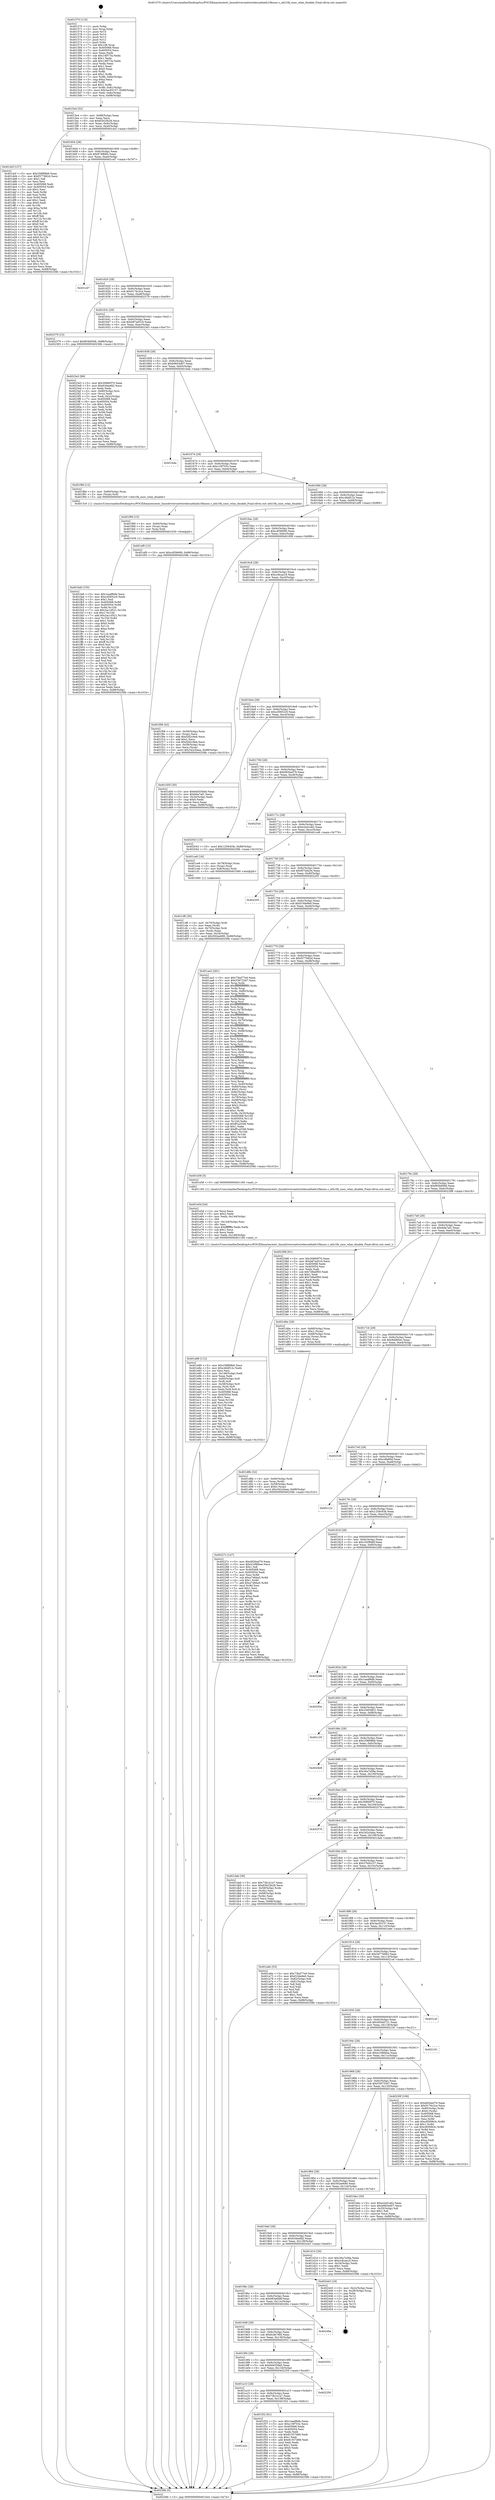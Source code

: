 digraph "0x401570" {
  label = "0x401570 (/mnt/c/Users/mathe/Desktop/tcc/POCII/binaries/extr_linuxdriversnetwirelessathath10ksnoc.c_ath10k_snoc_wlan_disable_Final-ollvm.out::main(0))"
  labelloc = "t"
  node[shape=record]

  Entry [label="",width=0.3,height=0.3,shape=circle,fillcolor=black,style=filled]
  "0x4015e4" [label="{
     0x4015e4 [32]\l
     | [instrs]\l
     &nbsp;&nbsp;0x4015e4 \<+6\>: mov -0x88(%rbp),%eax\l
     &nbsp;&nbsp;0x4015ea \<+2\>: mov %eax,%ecx\l
     &nbsp;&nbsp;0x4015ec \<+6\>: sub $0x83b25b28,%ecx\l
     &nbsp;&nbsp;0x4015f2 \<+6\>: mov %eax,-0x9c(%rbp)\l
     &nbsp;&nbsp;0x4015f8 \<+6\>: mov %ecx,-0xa0(%rbp)\l
     &nbsp;&nbsp;0x4015fe \<+6\>: je 0000000000401dcf \<main+0x85f\>\l
  }"]
  "0x401dcf" [label="{
     0x401dcf [137]\l
     | [instrs]\l
     &nbsp;&nbsp;0x401dcf \<+5\>: mov $0x258f68b6,%eax\l
     &nbsp;&nbsp;0x401dd4 \<+5\>: mov $0xf377682d,%ecx\l
     &nbsp;&nbsp;0x401dd9 \<+2\>: mov $0x1,%dl\l
     &nbsp;&nbsp;0x401ddb \<+2\>: xor %esi,%esi\l
     &nbsp;&nbsp;0x401ddd \<+7\>: mov 0x405068,%edi\l
     &nbsp;&nbsp;0x401de4 \<+8\>: mov 0x405054,%r8d\l
     &nbsp;&nbsp;0x401dec \<+3\>: sub $0x1,%esi\l
     &nbsp;&nbsp;0x401def \<+3\>: mov %edi,%r9d\l
     &nbsp;&nbsp;0x401df2 \<+3\>: add %esi,%r9d\l
     &nbsp;&nbsp;0x401df5 \<+4\>: imul %r9d,%edi\l
     &nbsp;&nbsp;0x401df9 \<+3\>: and $0x1,%edi\l
     &nbsp;&nbsp;0x401dfc \<+3\>: cmp $0x0,%edi\l
     &nbsp;&nbsp;0x401dff \<+4\>: sete %r10b\l
     &nbsp;&nbsp;0x401e03 \<+4\>: cmp $0xa,%r8d\l
     &nbsp;&nbsp;0x401e07 \<+4\>: setl %r11b\l
     &nbsp;&nbsp;0x401e0b \<+3\>: mov %r10b,%bl\l
     &nbsp;&nbsp;0x401e0e \<+3\>: xor $0xff,%bl\l
     &nbsp;&nbsp;0x401e11 \<+3\>: mov %r11b,%r14b\l
     &nbsp;&nbsp;0x401e14 \<+4\>: xor $0xff,%r14b\l
     &nbsp;&nbsp;0x401e18 \<+3\>: xor $0x0,%dl\l
     &nbsp;&nbsp;0x401e1b \<+3\>: mov %bl,%r15b\l
     &nbsp;&nbsp;0x401e1e \<+4\>: and $0x0,%r15b\l
     &nbsp;&nbsp;0x401e22 \<+3\>: and %dl,%r10b\l
     &nbsp;&nbsp;0x401e25 \<+3\>: mov %r14b,%r12b\l
     &nbsp;&nbsp;0x401e28 \<+4\>: and $0x0,%r12b\l
     &nbsp;&nbsp;0x401e2c \<+3\>: and %dl,%r11b\l
     &nbsp;&nbsp;0x401e2f \<+3\>: or %r10b,%r15b\l
     &nbsp;&nbsp;0x401e32 \<+3\>: or %r11b,%r12b\l
     &nbsp;&nbsp;0x401e35 \<+3\>: xor %r12b,%r15b\l
     &nbsp;&nbsp;0x401e38 \<+3\>: or %r14b,%bl\l
     &nbsp;&nbsp;0x401e3b \<+3\>: xor $0xff,%bl\l
     &nbsp;&nbsp;0x401e3e \<+3\>: or $0x0,%dl\l
     &nbsp;&nbsp;0x401e41 \<+2\>: and %dl,%bl\l
     &nbsp;&nbsp;0x401e43 \<+3\>: or %bl,%r15b\l
     &nbsp;&nbsp;0x401e46 \<+4\>: test $0x1,%r15b\l
     &nbsp;&nbsp;0x401e4a \<+3\>: cmovne %ecx,%eax\l
     &nbsp;&nbsp;0x401e4d \<+6\>: mov %eax,-0x88(%rbp)\l
     &nbsp;&nbsp;0x401e53 \<+5\>: jmp 000000000040258b \<main+0x101b\>\l
  }"]
  "0x401604" [label="{
     0x401604 [28]\l
     | [instrs]\l
     &nbsp;&nbsp;0x401604 \<+5\>: jmp 0000000000401609 \<main+0x99\>\l
     &nbsp;&nbsp;0x401609 \<+6\>: mov -0x9c(%rbp),%eax\l
     &nbsp;&nbsp;0x40160f \<+5\>: sub $0x874f66fc,%eax\l
     &nbsp;&nbsp;0x401614 \<+6\>: mov %eax,-0xa4(%rbp)\l
     &nbsp;&nbsp;0x40161a \<+6\>: je 0000000000401cd7 \<main+0x767\>\l
  }"]
  Exit [label="",width=0.3,height=0.3,shape=circle,fillcolor=black,style=filled,peripheries=2]
  "0x401cd7" [label="{
     0x401cd7\l
  }", style=dashed]
  "0x401620" [label="{
     0x401620 [28]\l
     | [instrs]\l
     &nbsp;&nbsp;0x401620 \<+5\>: jmp 0000000000401625 \<main+0xb5\>\l
     &nbsp;&nbsp;0x401625 \<+6\>: mov -0x9c(%rbp),%eax\l
     &nbsp;&nbsp;0x40162b \<+5\>: sub $0x9176c2ce,%eax\l
     &nbsp;&nbsp;0x401630 \<+6\>: mov %eax,-0xa8(%rbp)\l
     &nbsp;&nbsp;0x401636 \<+6\>: je 0000000000402379 \<main+0xe09\>\l
  }"]
  "0x401fa8" [label="{
     0x401fa8 [155]\l
     | [instrs]\l
     &nbsp;&nbsp;0x401fa8 \<+5\>: mov $0x1eadf6db,%ecx\l
     &nbsp;&nbsp;0x401fad \<+5\>: mov $0xcd5652c0,%edx\l
     &nbsp;&nbsp;0x401fb2 \<+3\>: mov $0x1,%sil\l
     &nbsp;&nbsp;0x401fb5 \<+8\>: mov 0x405068,%r8d\l
     &nbsp;&nbsp;0x401fbd \<+8\>: mov 0x405054,%r9d\l
     &nbsp;&nbsp;0x401fc5 \<+3\>: mov %r8d,%r10d\l
     &nbsp;&nbsp;0x401fc8 \<+7\>: sub $0x2ac1d521,%r10d\l
     &nbsp;&nbsp;0x401fcf \<+4\>: sub $0x1,%r10d\l
     &nbsp;&nbsp;0x401fd3 \<+7\>: add $0x2ac1d521,%r10d\l
     &nbsp;&nbsp;0x401fda \<+4\>: imul %r10d,%r8d\l
     &nbsp;&nbsp;0x401fde \<+4\>: and $0x1,%r8d\l
     &nbsp;&nbsp;0x401fe2 \<+4\>: cmp $0x0,%r8d\l
     &nbsp;&nbsp;0x401fe6 \<+4\>: sete %r11b\l
     &nbsp;&nbsp;0x401fea \<+4\>: cmp $0xa,%r9d\l
     &nbsp;&nbsp;0x401fee \<+3\>: setl %bl\l
     &nbsp;&nbsp;0x401ff1 \<+3\>: mov %r11b,%r14b\l
     &nbsp;&nbsp;0x401ff4 \<+4\>: xor $0xff,%r14b\l
     &nbsp;&nbsp;0x401ff8 \<+3\>: mov %bl,%r15b\l
     &nbsp;&nbsp;0x401ffb \<+4\>: xor $0xff,%r15b\l
     &nbsp;&nbsp;0x401fff \<+4\>: xor $0x0,%sil\l
     &nbsp;&nbsp;0x402003 \<+3\>: mov %r14b,%r12b\l
     &nbsp;&nbsp;0x402006 \<+4\>: and $0x0,%r12b\l
     &nbsp;&nbsp;0x40200a \<+3\>: and %sil,%r11b\l
     &nbsp;&nbsp;0x40200d \<+3\>: mov %r15b,%r13b\l
     &nbsp;&nbsp;0x402010 \<+4\>: and $0x0,%r13b\l
     &nbsp;&nbsp;0x402014 \<+3\>: and %sil,%bl\l
     &nbsp;&nbsp;0x402017 \<+3\>: or %r11b,%r12b\l
     &nbsp;&nbsp;0x40201a \<+3\>: or %bl,%r13b\l
     &nbsp;&nbsp;0x40201d \<+3\>: xor %r13b,%r12b\l
     &nbsp;&nbsp;0x402020 \<+3\>: or %r15b,%r14b\l
     &nbsp;&nbsp;0x402023 \<+4\>: xor $0xff,%r14b\l
     &nbsp;&nbsp;0x402027 \<+4\>: or $0x0,%sil\l
     &nbsp;&nbsp;0x40202b \<+3\>: and %sil,%r14b\l
     &nbsp;&nbsp;0x40202e \<+3\>: or %r14b,%r12b\l
     &nbsp;&nbsp;0x402031 \<+4\>: test $0x1,%r12b\l
     &nbsp;&nbsp;0x402035 \<+3\>: cmovne %edx,%ecx\l
     &nbsp;&nbsp;0x402038 \<+6\>: mov %ecx,-0x88(%rbp)\l
     &nbsp;&nbsp;0x40203e \<+5\>: jmp 000000000040258b \<main+0x101b\>\l
  }"]
  "0x402379" [label="{
     0x402379 [15]\l
     | [instrs]\l
     &nbsp;&nbsp;0x402379 \<+10\>: movl $0xf93b8568,-0x88(%rbp)\l
     &nbsp;&nbsp;0x402383 \<+5\>: jmp 000000000040258b \<main+0x101b\>\l
  }"]
  "0x40163c" [label="{
     0x40163c [28]\l
     | [instrs]\l
     &nbsp;&nbsp;0x40163c \<+5\>: jmp 0000000000401641 \<main+0xd1\>\l
     &nbsp;&nbsp;0x401641 \<+6\>: mov -0x9c(%rbp),%eax\l
     &nbsp;&nbsp;0x401647 \<+5\>: sub $0xb87ad316,%eax\l
     &nbsp;&nbsp;0x40164c \<+6\>: mov %eax,-0xac(%rbp)\l
     &nbsp;&nbsp;0x401652 \<+6\>: je 00000000004023e3 \<main+0xe73\>\l
  }"]
  "0x401f99" [label="{
     0x401f99 [15]\l
     | [instrs]\l
     &nbsp;&nbsp;0x401f99 \<+4\>: mov -0x60(%rbp),%rax\l
     &nbsp;&nbsp;0x401f9d \<+3\>: mov (%rax),%rax\l
     &nbsp;&nbsp;0x401fa0 \<+3\>: mov %rax,%rdi\l
     &nbsp;&nbsp;0x401fa3 \<+5\>: call 0000000000401030 \<free@plt\>\l
     | [calls]\l
     &nbsp;&nbsp;0x401030 \{1\} (unknown)\l
  }"]
  "0x4023e3" [label="{
     0x4023e3 [96]\l
     | [instrs]\l
     &nbsp;&nbsp;0x4023e3 \<+5\>: mov $0x30860f70,%eax\l
     &nbsp;&nbsp;0x4023e8 \<+5\>: mov $0x63deefd2,%ecx\l
     &nbsp;&nbsp;0x4023ed \<+2\>: xor %edx,%edx\l
     &nbsp;&nbsp;0x4023ef \<+4\>: mov -0x80(%rbp),%rsi\l
     &nbsp;&nbsp;0x4023f3 \<+2\>: mov (%rsi),%edi\l
     &nbsp;&nbsp;0x4023f5 \<+3\>: mov %edi,-0x2c(%rbp)\l
     &nbsp;&nbsp;0x4023f8 \<+7\>: mov 0x405068,%edi\l
     &nbsp;&nbsp;0x4023ff \<+8\>: mov 0x405054,%r8d\l
     &nbsp;&nbsp;0x402407 \<+3\>: sub $0x1,%edx\l
     &nbsp;&nbsp;0x40240a \<+3\>: mov %edi,%r9d\l
     &nbsp;&nbsp;0x40240d \<+3\>: add %edx,%r9d\l
     &nbsp;&nbsp;0x402410 \<+4\>: imul %r9d,%edi\l
     &nbsp;&nbsp;0x402414 \<+3\>: and $0x1,%edi\l
     &nbsp;&nbsp;0x402417 \<+3\>: cmp $0x0,%edi\l
     &nbsp;&nbsp;0x40241a \<+4\>: sete %r10b\l
     &nbsp;&nbsp;0x40241e \<+4\>: cmp $0xa,%r8d\l
     &nbsp;&nbsp;0x402422 \<+4\>: setl %r11b\l
     &nbsp;&nbsp;0x402426 \<+3\>: mov %r10b,%bl\l
     &nbsp;&nbsp;0x402429 \<+3\>: and %r11b,%bl\l
     &nbsp;&nbsp;0x40242c \<+3\>: xor %r11b,%r10b\l
     &nbsp;&nbsp;0x40242f \<+3\>: or %r10b,%bl\l
     &nbsp;&nbsp;0x402432 \<+3\>: test $0x1,%bl\l
     &nbsp;&nbsp;0x402435 \<+3\>: cmovne %ecx,%eax\l
     &nbsp;&nbsp;0x402438 \<+6\>: mov %eax,-0x88(%rbp)\l
     &nbsp;&nbsp;0x40243e \<+5\>: jmp 000000000040258b \<main+0x101b\>\l
  }"]
  "0x401658" [label="{
     0x401658 [28]\l
     | [instrs]\l
     &nbsp;&nbsp;0x401658 \<+5\>: jmp 000000000040165d \<main+0xed\>\l
     &nbsp;&nbsp;0x40165d \<+6\>: mov -0x9c(%rbp),%eax\l
     &nbsp;&nbsp;0x401663 \<+5\>: sub $0xb9654d07,%eax\l
     &nbsp;&nbsp;0x401668 \<+6\>: mov %eax,-0xb0(%rbp)\l
     &nbsp;&nbsp;0x40166e \<+6\>: je 0000000000401bda \<main+0x66a\>\l
  }"]
  "0x401a2c" [label="{
     0x401a2c\l
  }", style=dashed]
  "0x401bda" [label="{
     0x401bda\l
  }", style=dashed]
  "0x401674" [label="{
     0x401674 [28]\l
     | [instrs]\l
     &nbsp;&nbsp;0x401674 \<+5\>: jmp 0000000000401679 \<main+0x109\>\l
     &nbsp;&nbsp;0x401679 \<+6\>: mov -0x9c(%rbp),%eax\l
     &nbsp;&nbsp;0x40167f \<+5\>: sub $0xc19f703c,%eax\l
     &nbsp;&nbsp;0x401684 \<+6\>: mov %eax,-0xb4(%rbp)\l
     &nbsp;&nbsp;0x40168a \<+6\>: je 0000000000401f8d \<main+0xa1d\>\l
  }"]
  "0x401f32" [label="{
     0x401f32 [91]\l
     | [instrs]\l
     &nbsp;&nbsp;0x401f32 \<+5\>: mov $0x1eadf6db,%eax\l
     &nbsp;&nbsp;0x401f37 \<+5\>: mov $0xc19f703c,%ecx\l
     &nbsp;&nbsp;0x401f3c \<+7\>: mov 0x405068,%edx\l
     &nbsp;&nbsp;0x401f43 \<+7\>: mov 0x405054,%esi\l
     &nbsp;&nbsp;0x401f4a \<+2\>: mov %edx,%edi\l
     &nbsp;&nbsp;0x401f4c \<+6\>: sub $0x81557d66,%edi\l
     &nbsp;&nbsp;0x401f52 \<+3\>: sub $0x1,%edi\l
     &nbsp;&nbsp;0x401f55 \<+6\>: add $0x81557d66,%edi\l
     &nbsp;&nbsp;0x401f5b \<+3\>: imul %edi,%edx\l
     &nbsp;&nbsp;0x401f5e \<+3\>: and $0x1,%edx\l
     &nbsp;&nbsp;0x401f61 \<+3\>: cmp $0x0,%edx\l
     &nbsp;&nbsp;0x401f64 \<+4\>: sete %r8b\l
     &nbsp;&nbsp;0x401f68 \<+3\>: cmp $0xa,%esi\l
     &nbsp;&nbsp;0x401f6b \<+4\>: setl %r9b\l
     &nbsp;&nbsp;0x401f6f \<+3\>: mov %r8b,%r10b\l
     &nbsp;&nbsp;0x401f72 \<+3\>: and %r9b,%r10b\l
     &nbsp;&nbsp;0x401f75 \<+3\>: xor %r9b,%r8b\l
     &nbsp;&nbsp;0x401f78 \<+3\>: or %r8b,%r10b\l
     &nbsp;&nbsp;0x401f7b \<+4\>: test $0x1,%r10b\l
     &nbsp;&nbsp;0x401f7f \<+3\>: cmovne %ecx,%eax\l
     &nbsp;&nbsp;0x401f82 \<+6\>: mov %eax,-0x88(%rbp)\l
     &nbsp;&nbsp;0x401f88 \<+5\>: jmp 000000000040258b \<main+0x101b\>\l
  }"]
  "0x401f8d" [label="{
     0x401f8d [12]\l
     | [instrs]\l
     &nbsp;&nbsp;0x401f8d \<+4\>: mov -0x60(%rbp),%rax\l
     &nbsp;&nbsp;0x401f91 \<+3\>: mov (%rax),%rdi\l
     &nbsp;&nbsp;0x401f94 \<+5\>: call 00000000004013c0 \<ath10k_snoc_wlan_disable\>\l
     | [calls]\l
     &nbsp;&nbsp;0x4013c0 \{1\} (/mnt/c/Users/mathe/Desktop/tcc/POCII/binaries/extr_linuxdriversnetwirelessathath10ksnoc.c_ath10k_snoc_wlan_disable_Final-ollvm.out::ath10k_snoc_wlan_disable)\l
  }"]
  "0x401690" [label="{
     0x401690 [28]\l
     | [instrs]\l
     &nbsp;&nbsp;0x401690 \<+5\>: jmp 0000000000401695 \<main+0x125\>\l
     &nbsp;&nbsp;0x401695 \<+6\>: mov -0x9c(%rbp),%eax\l
     &nbsp;&nbsp;0x40169b \<+5\>: sub $0xc46df12c,%eax\l
     &nbsp;&nbsp;0x4016a0 \<+6\>: mov %eax,-0xb8(%rbp)\l
     &nbsp;&nbsp;0x4016a6 \<+6\>: je 0000000000401ef9 \<main+0x989\>\l
  }"]
  "0x401a10" [label="{
     0x401a10 [28]\l
     | [instrs]\l
     &nbsp;&nbsp;0x401a10 \<+5\>: jmp 0000000000401a15 \<main+0x4a5\>\l
     &nbsp;&nbsp;0x401a15 \<+6\>: mov -0x9c(%rbp),%eax\l
     &nbsp;&nbsp;0x401a1b \<+5\>: sub $0x73b1e1a7,%eax\l
     &nbsp;&nbsp;0x401a20 \<+6\>: mov %eax,-0x138(%rbp)\l
     &nbsp;&nbsp;0x401a26 \<+6\>: je 0000000000401f32 \<main+0x9c2\>\l
  }"]
  "0x401ef9" [label="{
     0x401ef9 [15]\l
     | [instrs]\l
     &nbsp;&nbsp;0x401ef9 \<+10\>: movl $0xc4f36690,-0x88(%rbp)\l
     &nbsp;&nbsp;0x401f03 \<+5\>: jmp 000000000040258b \<main+0x101b\>\l
  }"]
  "0x4016ac" [label="{
     0x4016ac [28]\l
     | [instrs]\l
     &nbsp;&nbsp;0x4016ac \<+5\>: jmp 00000000004016b1 \<main+0x141\>\l
     &nbsp;&nbsp;0x4016b1 \<+6\>: mov -0x9c(%rbp),%eax\l
     &nbsp;&nbsp;0x4016b7 \<+5\>: sub $0xc4f36690,%eax\l
     &nbsp;&nbsp;0x4016bc \<+6\>: mov %eax,-0xbc(%rbp)\l
     &nbsp;&nbsp;0x4016c2 \<+6\>: je 0000000000401f08 \<main+0x998\>\l
  }"]
  "0x402259" [label="{
     0x402259\l
  }", style=dashed]
  "0x401f08" [label="{
     0x401f08 [42]\l
     | [instrs]\l
     &nbsp;&nbsp;0x401f08 \<+4\>: mov -0x58(%rbp),%rax\l
     &nbsp;&nbsp;0x401f0c \<+2\>: mov (%rax),%ecx\l
     &nbsp;&nbsp;0x401f0e \<+6\>: add $0xf282c9eb,%ecx\l
     &nbsp;&nbsp;0x401f14 \<+3\>: add $0x1,%ecx\l
     &nbsp;&nbsp;0x401f17 \<+6\>: sub $0xf282c9eb,%ecx\l
     &nbsp;&nbsp;0x401f1d \<+4\>: mov -0x58(%rbp),%rax\l
     &nbsp;&nbsp;0x401f21 \<+2\>: mov %ecx,(%rax)\l
     &nbsp;&nbsp;0x401f23 \<+10\>: movl $0x342c0aea,-0x88(%rbp)\l
     &nbsp;&nbsp;0x401f2d \<+5\>: jmp 000000000040258b \<main+0x101b\>\l
  }"]
  "0x4016c8" [label="{
     0x4016c8 [28]\l
     | [instrs]\l
     &nbsp;&nbsp;0x4016c8 \<+5\>: jmp 00000000004016cd \<main+0x15d\>\l
     &nbsp;&nbsp;0x4016cd \<+6\>: mov -0x9c(%rbp),%eax\l
     &nbsp;&nbsp;0x4016d3 \<+5\>: sub $0xcc8caa18,%eax\l
     &nbsp;&nbsp;0x4016d8 \<+6\>: mov %eax,-0xc0(%rbp)\l
     &nbsp;&nbsp;0x4016de \<+6\>: je 0000000000401d50 \<main+0x7e0\>\l
  }"]
  "0x4019f4" [label="{
     0x4019f4 [28]\l
     | [instrs]\l
     &nbsp;&nbsp;0x4019f4 \<+5\>: jmp 00000000004019f9 \<main+0x489\>\l
     &nbsp;&nbsp;0x4019f9 \<+6\>: mov -0x9c(%rbp),%eax\l
     &nbsp;&nbsp;0x4019ff \<+5\>: sub $0x6d4559a0,%eax\l
     &nbsp;&nbsp;0x401a04 \<+6\>: mov %eax,-0x134(%rbp)\l
     &nbsp;&nbsp;0x401a0a \<+6\>: je 0000000000402259 \<main+0xce9\>\l
  }"]
  "0x401d50" [label="{
     0x401d50 [30]\l
     | [instrs]\l
     &nbsp;&nbsp;0x401d50 \<+5\>: mov $0x6d4559a0,%eax\l
     &nbsp;&nbsp;0x401d55 \<+5\>: mov $0x6da7af1,%ecx\l
     &nbsp;&nbsp;0x401d5a \<+3\>: mov -0x34(%rbp),%edx\l
     &nbsp;&nbsp;0x401d5d \<+3\>: cmp $0x0,%edx\l
     &nbsp;&nbsp;0x401d60 \<+3\>: cmove %ecx,%eax\l
     &nbsp;&nbsp;0x401d63 \<+6\>: mov %eax,-0x88(%rbp)\l
     &nbsp;&nbsp;0x401d69 \<+5\>: jmp 000000000040258b \<main+0x101b\>\l
  }"]
  "0x4016e4" [label="{
     0x4016e4 [28]\l
     | [instrs]\l
     &nbsp;&nbsp;0x4016e4 \<+5\>: jmp 00000000004016e9 \<main+0x179\>\l
     &nbsp;&nbsp;0x4016e9 \<+6\>: mov -0x9c(%rbp),%eax\l
     &nbsp;&nbsp;0x4016ef \<+5\>: sub $0xcd5652c0,%eax\l
     &nbsp;&nbsp;0x4016f4 \<+6\>: mov %eax,-0xc4(%rbp)\l
     &nbsp;&nbsp;0x4016fa \<+6\>: je 0000000000402043 \<main+0xad3\>\l
  }"]
  "0x402052" [label="{
     0x402052\l
  }", style=dashed]
  "0x402043" [label="{
     0x402043 [15]\l
     | [instrs]\l
     &nbsp;&nbsp;0x402043 \<+10\>: movl $0x1259c63b,-0x88(%rbp)\l
     &nbsp;&nbsp;0x40204d \<+5\>: jmp 000000000040258b \<main+0x101b\>\l
  }"]
  "0x401700" [label="{
     0x401700 [28]\l
     | [instrs]\l
     &nbsp;&nbsp;0x401700 \<+5\>: jmp 0000000000401705 \<main+0x195\>\l
     &nbsp;&nbsp;0x401705 \<+6\>: mov -0x9c(%rbp),%eax\l
     &nbsp;&nbsp;0x40170b \<+5\>: sub $0xd92bed79,%eax\l
     &nbsp;&nbsp;0x401710 \<+6\>: mov %eax,-0xc8(%rbp)\l
     &nbsp;&nbsp;0x401716 \<+6\>: je 000000000040255d \<main+0xfed\>\l
  }"]
  "0x4019d8" [label="{
     0x4019d8 [28]\l
     | [instrs]\l
     &nbsp;&nbsp;0x4019d8 \<+5\>: jmp 00000000004019dd \<main+0x46d\>\l
     &nbsp;&nbsp;0x4019dd \<+6\>: mov -0x9c(%rbp),%eax\l
     &nbsp;&nbsp;0x4019e3 \<+5\>: sub $0x6cde76f4,%eax\l
     &nbsp;&nbsp;0x4019e8 \<+6\>: mov %eax,-0x130(%rbp)\l
     &nbsp;&nbsp;0x4019ee \<+6\>: je 0000000000402052 \<main+0xae2\>\l
  }"]
  "0x40255d" [label="{
     0x40255d\l
  }", style=dashed]
  "0x40171c" [label="{
     0x40171c [28]\l
     | [instrs]\l
     &nbsp;&nbsp;0x40171c \<+5\>: jmp 0000000000401721 \<main+0x1b1\>\l
     &nbsp;&nbsp;0x401721 \<+6\>: mov -0x9c(%rbp),%eax\l
     &nbsp;&nbsp;0x401727 \<+5\>: sub $0xe2ed1a62,%eax\l
     &nbsp;&nbsp;0x40172c \<+6\>: mov %eax,-0xcc(%rbp)\l
     &nbsp;&nbsp;0x401732 \<+6\>: je 0000000000401ce6 \<main+0x776\>\l
  }"]
  "0x40249a" [label="{
     0x40249a\l
  }", style=dashed]
  "0x401ce6" [label="{
     0x401ce6 [16]\l
     | [instrs]\l
     &nbsp;&nbsp;0x401ce6 \<+4\>: mov -0x78(%rbp),%rax\l
     &nbsp;&nbsp;0x401cea \<+3\>: mov (%rax),%rax\l
     &nbsp;&nbsp;0x401ced \<+4\>: mov 0x8(%rax),%rdi\l
     &nbsp;&nbsp;0x401cf1 \<+5\>: call 0000000000401060 \<atoi@plt\>\l
     | [calls]\l
     &nbsp;&nbsp;0x401060 \{1\} (unknown)\l
  }"]
  "0x401738" [label="{
     0x401738 [28]\l
     | [instrs]\l
     &nbsp;&nbsp;0x401738 \<+5\>: jmp 000000000040173d \<main+0x1cd\>\l
     &nbsp;&nbsp;0x40173d \<+6\>: mov -0x9c(%rbp),%eax\l
     &nbsp;&nbsp;0x401743 \<+5\>: sub $0xf07a0a34,%eax\l
     &nbsp;&nbsp;0x401748 \<+6\>: mov %eax,-0xd0(%rbp)\l
     &nbsp;&nbsp;0x40174e \<+6\>: je 0000000000402205 \<main+0xc95\>\l
  }"]
  "0x4019bc" [label="{
     0x4019bc [28]\l
     | [instrs]\l
     &nbsp;&nbsp;0x4019bc \<+5\>: jmp 00000000004019c1 \<main+0x451\>\l
     &nbsp;&nbsp;0x4019c1 \<+6\>: mov -0x9c(%rbp),%eax\l
     &nbsp;&nbsp;0x4019c7 \<+5\>: sub $0x683a6b6f,%eax\l
     &nbsp;&nbsp;0x4019cc \<+6\>: mov %eax,-0x12c(%rbp)\l
     &nbsp;&nbsp;0x4019d2 \<+6\>: je 000000000040249a \<main+0xf2a\>\l
  }"]
  "0x402205" [label="{
     0x402205\l
  }", style=dashed]
  "0x401754" [label="{
     0x401754 [28]\l
     | [instrs]\l
     &nbsp;&nbsp;0x401754 \<+5\>: jmp 0000000000401759 \<main+0x1e9\>\l
     &nbsp;&nbsp;0x401759 \<+6\>: mov -0x9c(%rbp),%eax\l
     &nbsp;&nbsp;0x40175f \<+5\>: sub $0xf10de9e0,%eax\l
     &nbsp;&nbsp;0x401764 \<+6\>: mov %eax,-0xd4(%rbp)\l
     &nbsp;&nbsp;0x40176a \<+6\>: je 0000000000401aa3 \<main+0x533\>\l
  }"]
  "0x402443" [label="{
     0x402443 [18]\l
     | [instrs]\l
     &nbsp;&nbsp;0x402443 \<+3\>: mov -0x2c(%rbp),%eax\l
     &nbsp;&nbsp;0x402446 \<+4\>: lea -0x28(%rbp),%rsp\l
     &nbsp;&nbsp;0x40244a \<+1\>: pop %rbx\l
     &nbsp;&nbsp;0x40244b \<+2\>: pop %r12\l
     &nbsp;&nbsp;0x40244d \<+2\>: pop %r13\l
     &nbsp;&nbsp;0x40244f \<+2\>: pop %r14\l
     &nbsp;&nbsp;0x402451 \<+2\>: pop %r15\l
     &nbsp;&nbsp;0x402453 \<+1\>: pop %rbp\l
     &nbsp;&nbsp;0x402454 \<+1\>: ret\l
  }"]
  "0x401aa3" [label="{
     0x401aa3 [281]\l
     | [instrs]\l
     &nbsp;&nbsp;0x401aa3 \<+5\>: mov $0x73bd77e0,%eax\l
     &nbsp;&nbsp;0x401aa8 \<+5\>: mov $0x539733d7,%ecx\l
     &nbsp;&nbsp;0x401aad \<+3\>: mov %rsp,%rdx\l
     &nbsp;&nbsp;0x401ab0 \<+4\>: add $0xfffffffffffffff0,%rdx\l
     &nbsp;&nbsp;0x401ab4 \<+3\>: mov %rdx,%rsp\l
     &nbsp;&nbsp;0x401ab7 \<+4\>: mov %rdx,-0x80(%rbp)\l
     &nbsp;&nbsp;0x401abb \<+3\>: mov %rsp,%rdx\l
     &nbsp;&nbsp;0x401abe \<+4\>: add $0xfffffffffffffff0,%rdx\l
     &nbsp;&nbsp;0x401ac2 \<+3\>: mov %rdx,%rsp\l
     &nbsp;&nbsp;0x401ac5 \<+3\>: mov %rsp,%rsi\l
     &nbsp;&nbsp;0x401ac8 \<+4\>: add $0xfffffffffffffff0,%rsi\l
     &nbsp;&nbsp;0x401acc \<+3\>: mov %rsi,%rsp\l
     &nbsp;&nbsp;0x401acf \<+4\>: mov %rsi,-0x78(%rbp)\l
     &nbsp;&nbsp;0x401ad3 \<+3\>: mov %rsp,%rsi\l
     &nbsp;&nbsp;0x401ad6 \<+4\>: add $0xfffffffffffffff0,%rsi\l
     &nbsp;&nbsp;0x401ada \<+3\>: mov %rsi,%rsp\l
     &nbsp;&nbsp;0x401add \<+4\>: mov %rsi,-0x70(%rbp)\l
     &nbsp;&nbsp;0x401ae1 \<+3\>: mov %rsp,%rsi\l
     &nbsp;&nbsp;0x401ae4 \<+4\>: add $0xfffffffffffffff0,%rsi\l
     &nbsp;&nbsp;0x401ae8 \<+3\>: mov %rsi,%rsp\l
     &nbsp;&nbsp;0x401aeb \<+4\>: mov %rsi,-0x68(%rbp)\l
     &nbsp;&nbsp;0x401aef \<+3\>: mov %rsp,%rsi\l
     &nbsp;&nbsp;0x401af2 \<+4\>: add $0xfffffffffffffff0,%rsi\l
     &nbsp;&nbsp;0x401af6 \<+3\>: mov %rsi,%rsp\l
     &nbsp;&nbsp;0x401af9 \<+4\>: mov %rsi,-0x60(%rbp)\l
     &nbsp;&nbsp;0x401afd \<+3\>: mov %rsp,%rsi\l
     &nbsp;&nbsp;0x401b00 \<+4\>: add $0xfffffffffffffff0,%rsi\l
     &nbsp;&nbsp;0x401b04 \<+3\>: mov %rsi,%rsp\l
     &nbsp;&nbsp;0x401b07 \<+4\>: mov %rsi,-0x58(%rbp)\l
     &nbsp;&nbsp;0x401b0b \<+3\>: mov %rsp,%rsi\l
     &nbsp;&nbsp;0x401b0e \<+4\>: add $0xfffffffffffffff0,%rsi\l
     &nbsp;&nbsp;0x401b12 \<+3\>: mov %rsi,%rsp\l
     &nbsp;&nbsp;0x401b15 \<+4\>: mov %rsi,-0x50(%rbp)\l
     &nbsp;&nbsp;0x401b19 \<+3\>: mov %rsp,%rsi\l
     &nbsp;&nbsp;0x401b1c \<+4\>: add $0xfffffffffffffff0,%rsi\l
     &nbsp;&nbsp;0x401b20 \<+3\>: mov %rsi,%rsp\l
     &nbsp;&nbsp;0x401b23 \<+4\>: mov %rsi,-0x48(%rbp)\l
     &nbsp;&nbsp;0x401b27 \<+3\>: mov %rsp,%rsi\l
     &nbsp;&nbsp;0x401b2a \<+4\>: add $0xfffffffffffffff0,%rsi\l
     &nbsp;&nbsp;0x401b2e \<+3\>: mov %rsi,%rsp\l
     &nbsp;&nbsp;0x401b31 \<+4\>: mov %rsi,-0x40(%rbp)\l
     &nbsp;&nbsp;0x401b35 \<+4\>: mov -0x80(%rbp),%rsi\l
     &nbsp;&nbsp;0x401b39 \<+6\>: movl $0x0,(%rsi)\l
     &nbsp;&nbsp;0x401b3f \<+6\>: mov -0x8c(%rbp),%edi\l
     &nbsp;&nbsp;0x401b45 \<+2\>: mov %edi,(%rdx)\l
     &nbsp;&nbsp;0x401b47 \<+4\>: mov -0x78(%rbp),%rsi\l
     &nbsp;&nbsp;0x401b4b \<+7\>: mov -0x98(%rbp),%r8\l
     &nbsp;&nbsp;0x401b52 \<+3\>: mov %r8,(%rsi)\l
     &nbsp;&nbsp;0x401b55 \<+3\>: cmpl $0x2,(%rdx)\l
     &nbsp;&nbsp;0x401b58 \<+4\>: setne %r9b\l
     &nbsp;&nbsp;0x401b5c \<+4\>: and $0x1,%r9b\l
     &nbsp;&nbsp;0x401b60 \<+4\>: mov %r9b,-0x35(%rbp)\l
     &nbsp;&nbsp;0x401b64 \<+8\>: mov 0x405068,%r10d\l
     &nbsp;&nbsp;0x401b6c \<+8\>: mov 0x405054,%r11d\l
     &nbsp;&nbsp;0x401b74 \<+3\>: mov %r10d,%ebx\l
     &nbsp;&nbsp;0x401b77 \<+6\>: sub $0xff1a2548,%ebx\l
     &nbsp;&nbsp;0x401b7d \<+3\>: sub $0x1,%ebx\l
     &nbsp;&nbsp;0x401b80 \<+6\>: add $0xff1a2548,%ebx\l
     &nbsp;&nbsp;0x401b86 \<+4\>: imul %ebx,%r10d\l
     &nbsp;&nbsp;0x401b8a \<+4\>: and $0x1,%r10d\l
     &nbsp;&nbsp;0x401b8e \<+4\>: cmp $0x0,%r10d\l
     &nbsp;&nbsp;0x401b92 \<+4\>: sete %r9b\l
     &nbsp;&nbsp;0x401b96 \<+4\>: cmp $0xa,%r11d\l
     &nbsp;&nbsp;0x401b9a \<+4\>: setl %r14b\l
     &nbsp;&nbsp;0x401b9e \<+3\>: mov %r9b,%r15b\l
     &nbsp;&nbsp;0x401ba1 \<+3\>: and %r14b,%r15b\l
     &nbsp;&nbsp;0x401ba4 \<+3\>: xor %r14b,%r9b\l
     &nbsp;&nbsp;0x401ba7 \<+3\>: or %r9b,%r15b\l
     &nbsp;&nbsp;0x401baa \<+4\>: test $0x1,%r15b\l
     &nbsp;&nbsp;0x401bae \<+3\>: cmovne %ecx,%eax\l
     &nbsp;&nbsp;0x401bb1 \<+6\>: mov %eax,-0x88(%rbp)\l
     &nbsp;&nbsp;0x401bb7 \<+5\>: jmp 000000000040258b \<main+0x101b\>\l
  }"]
  "0x401770" [label="{
     0x401770 [28]\l
     | [instrs]\l
     &nbsp;&nbsp;0x401770 \<+5\>: jmp 0000000000401775 \<main+0x205\>\l
     &nbsp;&nbsp;0x401775 \<+6\>: mov -0x9c(%rbp),%eax\l
     &nbsp;&nbsp;0x40177b \<+5\>: sub $0xf377682d,%eax\l
     &nbsp;&nbsp;0x401780 \<+6\>: mov %eax,-0xd8(%rbp)\l
     &nbsp;&nbsp;0x401786 \<+6\>: je 0000000000401e58 \<main+0x8e8\>\l
  }"]
  "0x401e89" [label="{
     0x401e89 [112]\l
     | [instrs]\l
     &nbsp;&nbsp;0x401e89 \<+5\>: mov $0x258f68b6,%ecx\l
     &nbsp;&nbsp;0x401e8e \<+5\>: mov $0xc46df12c,%edx\l
     &nbsp;&nbsp;0x401e93 \<+2\>: xor %esi,%esi\l
     &nbsp;&nbsp;0x401e95 \<+6\>: mov -0x148(%rbp),%edi\l
     &nbsp;&nbsp;0x401e9b \<+3\>: imul %eax,%edi\l
     &nbsp;&nbsp;0x401e9e \<+4\>: mov -0x60(%rbp),%r8\l
     &nbsp;&nbsp;0x401ea2 \<+3\>: mov (%r8),%r8\l
     &nbsp;&nbsp;0x401ea5 \<+4\>: mov -0x58(%rbp),%r9\l
     &nbsp;&nbsp;0x401ea9 \<+3\>: movslq (%r9),%r9\l
     &nbsp;&nbsp;0x401eac \<+4\>: mov %edi,(%r8,%r9,4)\l
     &nbsp;&nbsp;0x401eb0 \<+7\>: mov 0x405068,%eax\l
     &nbsp;&nbsp;0x401eb7 \<+7\>: mov 0x405054,%edi\l
     &nbsp;&nbsp;0x401ebe \<+3\>: sub $0x1,%esi\l
     &nbsp;&nbsp;0x401ec1 \<+3\>: mov %eax,%r10d\l
     &nbsp;&nbsp;0x401ec4 \<+3\>: add %esi,%r10d\l
     &nbsp;&nbsp;0x401ec7 \<+4\>: imul %r10d,%eax\l
     &nbsp;&nbsp;0x401ecb \<+3\>: and $0x1,%eax\l
     &nbsp;&nbsp;0x401ece \<+3\>: cmp $0x0,%eax\l
     &nbsp;&nbsp;0x401ed1 \<+4\>: sete %r11b\l
     &nbsp;&nbsp;0x401ed5 \<+3\>: cmp $0xa,%edi\l
     &nbsp;&nbsp;0x401ed8 \<+3\>: setl %bl\l
     &nbsp;&nbsp;0x401edb \<+3\>: mov %r11b,%r14b\l
     &nbsp;&nbsp;0x401ede \<+3\>: and %bl,%r14b\l
     &nbsp;&nbsp;0x401ee1 \<+3\>: xor %bl,%r11b\l
     &nbsp;&nbsp;0x401ee4 \<+3\>: or %r11b,%r14b\l
     &nbsp;&nbsp;0x401ee7 \<+4\>: test $0x1,%r14b\l
     &nbsp;&nbsp;0x401eeb \<+3\>: cmovne %edx,%ecx\l
     &nbsp;&nbsp;0x401eee \<+6\>: mov %ecx,-0x88(%rbp)\l
     &nbsp;&nbsp;0x401ef4 \<+5\>: jmp 000000000040258b \<main+0x101b\>\l
  }"]
  "0x401e58" [label="{
     0x401e58 [5]\l
     | [instrs]\l
     &nbsp;&nbsp;0x401e58 \<+5\>: call 0000000000401160 \<next_i\>\l
     | [calls]\l
     &nbsp;&nbsp;0x401160 \{1\} (/mnt/c/Users/mathe/Desktop/tcc/POCII/binaries/extr_linuxdriversnetwirelessathath10ksnoc.c_ath10k_snoc_wlan_disable_Final-ollvm.out::next_i)\l
  }"]
  "0x40178c" [label="{
     0x40178c [28]\l
     | [instrs]\l
     &nbsp;&nbsp;0x40178c \<+5\>: jmp 0000000000401791 \<main+0x221\>\l
     &nbsp;&nbsp;0x401791 \<+6\>: mov -0x9c(%rbp),%eax\l
     &nbsp;&nbsp;0x401797 \<+5\>: sub $0xf93b8568,%eax\l
     &nbsp;&nbsp;0x40179c \<+6\>: mov %eax,-0xdc(%rbp)\l
     &nbsp;&nbsp;0x4017a2 \<+6\>: je 0000000000402388 \<main+0xe18\>\l
  }"]
  "0x401e5d" [label="{
     0x401e5d [44]\l
     | [instrs]\l
     &nbsp;&nbsp;0x401e5d \<+2\>: xor %ecx,%ecx\l
     &nbsp;&nbsp;0x401e5f \<+5\>: mov $0x2,%edx\l
     &nbsp;&nbsp;0x401e64 \<+6\>: mov %edx,-0x144(%rbp)\l
     &nbsp;&nbsp;0x401e6a \<+1\>: cltd\l
     &nbsp;&nbsp;0x401e6b \<+6\>: mov -0x144(%rbp),%esi\l
     &nbsp;&nbsp;0x401e71 \<+2\>: idiv %esi\l
     &nbsp;&nbsp;0x401e73 \<+6\>: imul $0xfffffffe,%edx,%edx\l
     &nbsp;&nbsp;0x401e79 \<+3\>: sub $0x1,%ecx\l
     &nbsp;&nbsp;0x401e7c \<+2\>: sub %ecx,%edx\l
     &nbsp;&nbsp;0x401e7e \<+6\>: mov %edx,-0x148(%rbp)\l
     &nbsp;&nbsp;0x401e84 \<+5\>: call 0000000000401160 \<next_i\>\l
     | [calls]\l
     &nbsp;&nbsp;0x401160 \{1\} (/mnt/c/Users/mathe/Desktop/tcc/POCII/binaries/extr_linuxdriversnetwirelessathath10ksnoc.c_ath10k_snoc_wlan_disable_Final-ollvm.out::next_i)\l
  }"]
  "0x402388" [label="{
     0x402388 [91]\l
     | [instrs]\l
     &nbsp;&nbsp;0x402388 \<+5\>: mov $0x30860f70,%eax\l
     &nbsp;&nbsp;0x40238d \<+5\>: mov $0xb87ad316,%ecx\l
     &nbsp;&nbsp;0x402392 \<+7\>: mov 0x405068,%edx\l
     &nbsp;&nbsp;0x402399 \<+7\>: mov 0x405054,%esi\l
     &nbsp;&nbsp;0x4023a0 \<+2\>: mov %edx,%edi\l
     &nbsp;&nbsp;0x4023a2 \<+6\>: sub $0x7d6a0f50,%edi\l
     &nbsp;&nbsp;0x4023a8 \<+3\>: sub $0x1,%edi\l
     &nbsp;&nbsp;0x4023ab \<+6\>: add $0x7d6a0f50,%edi\l
     &nbsp;&nbsp;0x4023b1 \<+3\>: imul %edi,%edx\l
     &nbsp;&nbsp;0x4023b4 \<+3\>: and $0x1,%edx\l
     &nbsp;&nbsp;0x4023b7 \<+3\>: cmp $0x0,%edx\l
     &nbsp;&nbsp;0x4023ba \<+4\>: sete %r8b\l
     &nbsp;&nbsp;0x4023be \<+3\>: cmp $0xa,%esi\l
     &nbsp;&nbsp;0x4023c1 \<+4\>: setl %r9b\l
     &nbsp;&nbsp;0x4023c5 \<+3\>: mov %r8b,%r10b\l
     &nbsp;&nbsp;0x4023c8 \<+3\>: and %r9b,%r10b\l
     &nbsp;&nbsp;0x4023cb \<+3\>: xor %r9b,%r8b\l
     &nbsp;&nbsp;0x4023ce \<+3\>: or %r8b,%r10b\l
     &nbsp;&nbsp;0x4023d1 \<+4\>: test $0x1,%r10b\l
     &nbsp;&nbsp;0x4023d5 \<+3\>: cmovne %ecx,%eax\l
     &nbsp;&nbsp;0x4023d8 \<+6\>: mov %eax,-0x88(%rbp)\l
     &nbsp;&nbsp;0x4023de \<+5\>: jmp 000000000040258b \<main+0x101b\>\l
  }"]
  "0x4017a8" [label="{
     0x4017a8 [28]\l
     | [instrs]\l
     &nbsp;&nbsp;0x4017a8 \<+5\>: jmp 00000000004017ad \<main+0x23d\>\l
     &nbsp;&nbsp;0x4017ad \<+6\>: mov -0x9c(%rbp),%eax\l
     &nbsp;&nbsp;0x4017b3 \<+5\>: sub $0x6da7af1,%eax\l
     &nbsp;&nbsp;0x4017b8 \<+6\>: mov %eax,-0xe0(%rbp)\l
     &nbsp;&nbsp;0x4017be \<+6\>: je 0000000000401d6e \<main+0x7fe\>\l
  }"]
  "0x401d8b" [label="{
     0x401d8b [32]\l
     | [instrs]\l
     &nbsp;&nbsp;0x401d8b \<+4\>: mov -0x60(%rbp),%rdi\l
     &nbsp;&nbsp;0x401d8f \<+3\>: mov %rax,(%rdi)\l
     &nbsp;&nbsp;0x401d92 \<+4\>: mov -0x58(%rbp),%rax\l
     &nbsp;&nbsp;0x401d96 \<+6\>: movl $0x0,(%rax)\l
     &nbsp;&nbsp;0x401d9c \<+10\>: movl $0x342c0aea,-0x88(%rbp)\l
     &nbsp;&nbsp;0x401da6 \<+5\>: jmp 000000000040258b \<main+0x101b\>\l
  }"]
  "0x401d6e" [label="{
     0x401d6e [29]\l
     | [instrs]\l
     &nbsp;&nbsp;0x401d6e \<+4\>: mov -0x68(%rbp),%rax\l
     &nbsp;&nbsp;0x401d72 \<+6\>: movl $0x1,(%rax)\l
     &nbsp;&nbsp;0x401d78 \<+4\>: mov -0x68(%rbp),%rax\l
     &nbsp;&nbsp;0x401d7c \<+3\>: movslq (%rax),%rax\l
     &nbsp;&nbsp;0x401d7f \<+4\>: shl $0x2,%rax\l
     &nbsp;&nbsp;0x401d83 \<+3\>: mov %rax,%rdi\l
     &nbsp;&nbsp;0x401d86 \<+5\>: call 0000000000401050 \<malloc@plt\>\l
     | [calls]\l
     &nbsp;&nbsp;0x401050 \{1\} (unknown)\l
  }"]
  "0x4017c4" [label="{
     0x4017c4 [28]\l
     | [instrs]\l
     &nbsp;&nbsp;0x4017c4 \<+5\>: jmp 00000000004017c9 \<main+0x259\>\l
     &nbsp;&nbsp;0x4017c9 \<+6\>: mov -0x9c(%rbp),%eax\l
     &nbsp;&nbsp;0x4017cf \<+5\>: sub $0x9dd85ec,%eax\l
     &nbsp;&nbsp;0x4017d4 \<+6\>: mov %eax,-0xe4(%rbp)\l
     &nbsp;&nbsp;0x4017da \<+6\>: je 0000000000402538 \<main+0xfc8\>\l
  }"]
  "0x4019a0" [label="{
     0x4019a0 [28]\l
     | [instrs]\l
     &nbsp;&nbsp;0x4019a0 \<+5\>: jmp 00000000004019a5 \<main+0x435\>\l
     &nbsp;&nbsp;0x4019a5 \<+6\>: mov -0x9c(%rbp),%eax\l
     &nbsp;&nbsp;0x4019ab \<+5\>: sub $0x63deefd2,%eax\l
     &nbsp;&nbsp;0x4019b0 \<+6\>: mov %eax,-0x128(%rbp)\l
     &nbsp;&nbsp;0x4019b6 \<+6\>: je 0000000000402443 \<main+0xed3\>\l
  }"]
  "0x402538" [label="{
     0x402538\l
  }", style=dashed]
  "0x4017e0" [label="{
     0x4017e0 [28]\l
     | [instrs]\l
     &nbsp;&nbsp;0x4017e0 \<+5\>: jmp 00000000004017e5 \<main+0x275\>\l
     &nbsp;&nbsp;0x4017e5 \<+6\>: mov -0x9c(%rbp),%eax\l
     &nbsp;&nbsp;0x4017eb \<+5\>: sub $0xcdfa80d,%eax\l
     &nbsp;&nbsp;0x4017f0 \<+6\>: mov %eax,-0xe8(%rbp)\l
     &nbsp;&nbsp;0x4017f6 \<+6\>: je 0000000000402122 \<main+0xbb2\>\l
  }"]
  "0x401d14" [label="{
     0x401d14 [30]\l
     | [instrs]\l
     &nbsp;&nbsp;0x401d14 \<+5\>: mov $0x26a7a58a,%eax\l
     &nbsp;&nbsp;0x401d19 \<+5\>: mov $0xcc8caa18,%ecx\l
     &nbsp;&nbsp;0x401d1e \<+3\>: mov -0x34(%rbp),%edx\l
     &nbsp;&nbsp;0x401d21 \<+3\>: cmp $0x1,%edx\l
     &nbsp;&nbsp;0x401d24 \<+3\>: cmovl %ecx,%eax\l
     &nbsp;&nbsp;0x401d27 \<+6\>: mov %eax,-0x88(%rbp)\l
     &nbsp;&nbsp;0x401d2d \<+5\>: jmp 000000000040258b \<main+0x101b\>\l
  }"]
  "0x402122" [label="{
     0x402122\l
  }", style=dashed]
  "0x4017fc" [label="{
     0x4017fc [28]\l
     | [instrs]\l
     &nbsp;&nbsp;0x4017fc \<+5\>: jmp 0000000000401801 \<main+0x291\>\l
     &nbsp;&nbsp;0x401801 \<+6\>: mov -0x9c(%rbp),%eax\l
     &nbsp;&nbsp;0x401807 \<+5\>: sub $0x1259c63b,%eax\l
     &nbsp;&nbsp;0x40180c \<+6\>: mov %eax,-0xec(%rbp)\l
     &nbsp;&nbsp;0x401812 \<+6\>: je 000000000040227c \<main+0xd0c\>\l
  }"]
  "0x401cf6" [label="{
     0x401cf6 [30]\l
     | [instrs]\l
     &nbsp;&nbsp;0x401cf6 \<+4\>: mov -0x70(%rbp),%rdi\l
     &nbsp;&nbsp;0x401cfa \<+2\>: mov %eax,(%rdi)\l
     &nbsp;&nbsp;0x401cfc \<+4\>: mov -0x70(%rbp),%rdi\l
     &nbsp;&nbsp;0x401d00 \<+2\>: mov (%rdi),%eax\l
     &nbsp;&nbsp;0x401d02 \<+3\>: mov %eax,-0x34(%rbp)\l
     &nbsp;&nbsp;0x401d05 \<+10\>: movl $0x592ee690,-0x88(%rbp)\l
     &nbsp;&nbsp;0x401d0f \<+5\>: jmp 000000000040258b \<main+0x101b\>\l
  }"]
  "0x40227c" [label="{
     0x40227c [147]\l
     | [instrs]\l
     &nbsp;&nbsp;0x40227c \<+5\>: mov $0xd92bed79,%eax\l
     &nbsp;&nbsp;0x402281 \<+5\>: mov $0x41086bee,%ecx\l
     &nbsp;&nbsp;0x402286 \<+2\>: mov $0x1,%dl\l
     &nbsp;&nbsp;0x402288 \<+7\>: mov 0x405068,%esi\l
     &nbsp;&nbsp;0x40228f \<+7\>: mov 0x405054,%edi\l
     &nbsp;&nbsp;0x402296 \<+3\>: mov %esi,%r8d\l
     &nbsp;&nbsp;0x402299 \<+7\>: sub $0xa7484a5,%r8d\l
     &nbsp;&nbsp;0x4022a0 \<+4\>: sub $0x1,%r8d\l
     &nbsp;&nbsp;0x4022a4 \<+7\>: add $0xa7484a5,%r8d\l
     &nbsp;&nbsp;0x4022ab \<+4\>: imul %r8d,%esi\l
     &nbsp;&nbsp;0x4022af \<+3\>: and $0x1,%esi\l
     &nbsp;&nbsp;0x4022b2 \<+3\>: cmp $0x0,%esi\l
     &nbsp;&nbsp;0x4022b5 \<+4\>: sete %r9b\l
     &nbsp;&nbsp;0x4022b9 \<+3\>: cmp $0xa,%edi\l
     &nbsp;&nbsp;0x4022bc \<+4\>: setl %r10b\l
     &nbsp;&nbsp;0x4022c0 \<+3\>: mov %r9b,%r11b\l
     &nbsp;&nbsp;0x4022c3 \<+4\>: xor $0xff,%r11b\l
     &nbsp;&nbsp;0x4022c7 \<+3\>: mov %r10b,%bl\l
     &nbsp;&nbsp;0x4022ca \<+3\>: xor $0xff,%bl\l
     &nbsp;&nbsp;0x4022cd \<+3\>: xor $0x0,%dl\l
     &nbsp;&nbsp;0x4022d0 \<+3\>: mov %r11b,%r14b\l
     &nbsp;&nbsp;0x4022d3 \<+4\>: and $0x0,%r14b\l
     &nbsp;&nbsp;0x4022d7 \<+3\>: and %dl,%r9b\l
     &nbsp;&nbsp;0x4022da \<+3\>: mov %bl,%r15b\l
     &nbsp;&nbsp;0x4022dd \<+4\>: and $0x0,%r15b\l
     &nbsp;&nbsp;0x4022e1 \<+3\>: and %dl,%r10b\l
     &nbsp;&nbsp;0x4022e4 \<+3\>: or %r9b,%r14b\l
     &nbsp;&nbsp;0x4022e7 \<+3\>: or %r10b,%r15b\l
     &nbsp;&nbsp;0x4022ea \<+3\>: xor %r15b,%r14b\l
     &nbsp;&nbsp;0x4022ed \<+3\>: or %bl,%r11b\l
     &nbsp;&nbsp;0x4022f0 \<+4\>: xor $0xff,%r11b\l
     &nbsp;&nbsp;0x4022f4 \<+3\>: or $0x0,%dl\l
     &nbsp;&nbsp;0x4022f7 \<+3\>: and %dl,%r11b\l
     &nbsp;&nbsp;0x4022fa \<+3\>: or %r11b,%r14b\l
     &nbsp;&nbsp;0x4022fd \<+4\>: test $0x1,%r14b\l
     &nbsp;&nbsp;0x402301 \<+3\>: cmovne %ecx,%eax\l
     &nbsp;&nbsp;0x402304 \<+6\>: mov %eax,-0x88(%rbp)\l
     &nbsp;&nbsp;0x40230a \<+5\>: jmp 000000000040258b \<main+0x101b\>\l
  }"]
  "0x401818" [label="{
     0x401818 [28]\l
     | [instrs]\l
     &nbsp;&nbsp;0x401818 \<+5\>: jmp 000000000040181d \<main+0x2ad\>\l
     &nbsp;&nbsp;0x40181d \<+6\>: mov -0x9c(%rbp),%eax\l
     &nbsp;&nbsp;0x401823 \<+5\>: sub $0x192f9d6f,%eax\l
     &nbsp;&nbsp;0x401828 \<+6\>: mov %eax,-0xf0(%rbp)\l
     &nbsp;&nbsp;0x40182e \<+6\>: je 0000000000402268 \<main+0xcf8\>\l
  }"]
  "0x401984" [label="{
     0x401984 [28]\l
     | [instrs]\l
     &nbsp;&nbsp;0x401984 \<+5\>: jmp 0000000000401989 \<main+0x419\>\l
     &nbsp;&nbsp;0x401989 \<+6\>: mov -0x9c(%rbp),%eax\l
     &nbsp;&nbsp;0x40198f \<+5\>: sub $0x592ee690,%eax\l
     &nbsp;&nbsp;0x401994 \<+6\>: mov %eax,-0x124(%rbp)\l
     &nbsp;&nbsp;0x40199a \<+6\>: je 0000000000401d14 \<main+0x7a4\>\l
  }"]
  "0x402268" [label="{
     0x402268\l
  }", style=dashed]
  "0x401834" [label="{
     0x401834 [28]\l
     | [instrs]\l
     &nbsp;&nbsp;0x401834 \<+5\>: jmp 0000000000401839 \<main+0x2c9\>\l
     &nbsp;&nbsp;0x401839 \<+6\>: mov -0x9c(%rbp),%eax\l
     &nbsp;&nbsp;0x40183f \<+5\>: sub $0x1eadf6db,%eax\l
     &nbsp;&nbsp;0x401844 \<+6\>: mov %eax,-0xf4(%rbp)\l
     &nbsp;&nbsp;0x40184a \<+6\>: je 000000000040250e \<main+0xf9e\>\l
  }"]
  "0x401bbc" [label="{
     0x401bbc [30]\l
     | [instrs]\l
     &nbsp;&nbsp;0x401bbc \<+5\>: mov $0xe2ed1a62,%eax\l
     &nbsp;&nbsp;0x401bc1 \<+5\>: mov $0xb9654d07,%ecx\l
     &nbsp;&nbsp;0x401bc6 \<+3\>: mov -0x35(%rbp),%dl\l
     &nbsp;&nbsp;0x401bc9 \<+3\>: test $0x1,%dl\l
     &nbsp;&nbsp;0x401bcc \<+3\>: cmovne %ecx,%eax\l
     &nbsp;&nbsp;0x401bcf \<+6\>: mov %eax,-0x88(%rbp)\l
     &nbsp;&nbsp;0x401bd5 \<+5\>: jmp 000000000040258b \<main+0x101b\>\l
  }"]
  "0x40250e" [label="{
     0x40250e\l
  }", style=dashed]
  "0x401850" [label="{
     0x401850 [28]\l
     | [instrs]\l
     &nbsp;&nbsp;0x401850 \<+5\>: jmp 0000000000401855 \<main+0x2e5\>\l
     &nbsp;&nbsp;0x401855 \<+6\>: mov -0x9c(%rbp),%eax\l
     &nbsp;&nbsp;0x40185b \<+5\>: sub $0x23d54831,%eax\l
     &nbsp;&nbsp;0x401860 \<+6\>: mov %eax,-0xf8(%rbp)\l
     &nbsp;&nbsp;0x401866 \<+6\>: je 0000000000401c35 \<main+0x6c5\>\l
  }"]
  "0x401968" [label="{
     0x401968 [28]\l
     | [instrs]\l
     &nbsp;&nbsp;0x401968 \<+5\>: jmp 000000000040196d \<main+0x3fd\>\l
     &nbsp;&nbsp;0x40196d \<+6\>: mov -0x9c(%rbp),%eax\l
     &nbsp;&nbsp;0x401973 \<+5\>: sub $0x539733d7,%eax\l
     &nbsp;&nbsp;0x401978 \<+6\>: mov %eax,-0x120(%rbp)\l
     &nbsp;&nbsp;0x40197e \<+6\>: je 0000000000401bbc \<main+0x64c\>\l
  }"]
  "0x401c35" [label="{
     0x401c35\l
  }", style=dashed]
  "0x40186c" [label="{
     0x40186c [28]\l
     | [instrs]\l
     &nbsp;&nbsp;0x40186c \<+5\>: jmp 0000000000401871 \<main+0x301\>\l
     &nbsp;&nbsp;0x401871 \<+6\>: mov -0x9c(%rbp),%eax\l
     &nbsp;&nbsp;0x401877 \<+5\>: sub $0x258f68b6,%eax\l
     &nbsp;&nbsp;0x40187c \<+6\>: mov %eax,-0xfc(%rbp)\l
     &nbsp;&nbsp;0x401882 \<+6\>: je 00000000004024b8 \<main+0xf48\>\l
  }"]
  "0x40230f" [label="{
     0x40230f [106]\l
     | [instrs]\l
     &nbsp;&nbsp;0x40230f \<+5\>: mov $0xd92bed79,%eax\l
     &nbsp;&nbsp;0x402314 \<+5\>: mov $0x9176c2ce,%ecx\l
     &nbsp;&nbsp;0x402319 \<+4\>: mov -0x80(%rbp),%rdx\l
     &nbsp;&nbsp;0x40231d \<+6\>: movl $0x0,(%rdx)\l
     &nbsp;&nbsp;0x402323 \<+7\>: mov 0x405068,%esi\l
     &nbsp;&nbsp;0x40232a \<+7\>: mov 0x405054,%edi\l
     &nbsp;&nbsp;0x402331 \<+3\>: mov %esi,%r8d\l
     &nbsp;&nbsp;0x402334 \<+7\>: add $0xc8569b3c,%r8d\l
     &nbsp;&nbsp;0x40233b \<+4\>: sub $0x1,%r8d\l
     &nbsp;&nbsp;0x40233f \<+7\>: sub $0xc8569b3c,%r8d\l
     &nbsp;&nbsp;0x402346 \<+4\>: imul %r8d,%esi\l
     &nbsp;&nbsp;0x40234a \<+3\>: and $0x1,%esi\l
     &nbsp;&nbsp;0x40234d \<+3\>: cmp $0x0,%esi\l
     &nbsp;&nbsp;0x402350 \<+4\>: sete %r9b\l
     &nbsp;&nbsp;0x402354 \<+3\>: cmp $0xa,%edi\l
     &nbsp;&nbsp;0x402357 \<+4\>: setl %r10b\l
     &nbsp;&nbsp;0x40235b \<+3\>: mov %r9b,%r11b\l
     &nbsp;&nbsp;0x40235e \<+3\>: and %r10b,%r11b\l
     &nbsp;&nbsp;0x402361 \<+3\>: xor %r10b,%r9b\l
     &nbsp;&nbsp;0x402364 \<+3\>: or %r9b,%r11b\l
     &nbsp;&nbsp;0x402367 \<+4\>: test $0x1,%r11b\l
     &nbsp;&nbsp;0x40236b \<+3\>: cmovne %ecx,%eax\l
     &nbsp;&nbsp;0x40236e \<+6\>: mov %eax,-0x88(%rbp)\l
     &nbsp;&nbsp;0x402374 \<+5\>: jmp 000000000040258b \<main+0x101b\>\l
  }"]
  "0x4024b8" [label="{
     0x4024b8\l
  }", style=dashed]
  "0x401888" [label="{
     0x401888 [28]\l
     | [instrs]\l
     &nbsp;&nbsp;0x401888 \<+5\>: jmp 000000000040188d \<main+0x31d\>\l
     &nbsp;&nbsp;0x40188d \<+6\>: mov -0x9c(%rbp),%eax\l
     &nbsp;&nbsp;0x401893 \<+5\>: sub $0x26a7a58a,%eax\l
     &nbsp;&nbsp;0x401898 \<+6\>: mov %eax,-0x100(%rbp)\l
     &nbsp;&nbsp;0x40189e \<+6\>: je 0000000000401d32 \<main+0x7c2\>\l
  }"]
  "0x40194c" [label="{
     0x40194c [28]\l
     | [instrs]\l
     &nbsp;&nbsp;0x40194c \<+5\>: jmp 0000000000401951 \<main+0x3e1\>\l
     &nbsp;&nbsp;0x401951 \<+6\>: mov -0x9c(%rbp),%eax\l
     &nbsp;&nbsp;0x401957 \<+5\>: sub $0x41086bee,%eax\l
     &nbsp;&nbsp;0x40195c \<+6\>: mov %eax,-0x11c(%rbp)\l
     &nbsp;&nbsp;0x401962 \<+6\>: je 000000000040230f \<main+0xd9f\>\l
  }"]
  "0x401d32" [label="{
     0x401d32\l
  }", style=dashed]
  "0x4018a4" [label="{
     0x4018a4 [28]\l
     | [instrs]\l
     &nbsp;&nbsp;0x4018a4 \<+5\>: jmp 00000000004018a9 \<main+0x339\>\l
     &nbsp;&nbsp;0x4018a9 \<+6\>: mov -0x9c(%rbp),%eax\l
     &nbsp;&nbsp;0x4018af \<+5\>: sub $0x30860f70,%eax\l
     &nbsp;&nbsp;0x4018b4 \<+6\>: mov %eax,-0x104(%rbp)\l
     &nbsp;&nbsp;0x4018ba \<+6\>: je 0000000000402576 \<main+0x1006\>\l
  }"]
  "0x402191" [label="{
     0x402191\l
  }", style=dashed]
  "0x402576" [label="{
     0x402576\l
  }", style=dashed]
  "0x4018c0" [label="{
     0x4018c0 [28]\l
     | [instrs]\l
     &nbsp;&nbsp;0x4018c0 \<+5\>: jmp 00000000004018c5 \<main+0x355\>\l
     &nbsp;&nbsp;0x4018c5 \<+6\>: mov -0x9c(%rbp),%eax\l
     &nbsp;&nbsp;0x4018cb \<+5\>: sub $0x342c0aea,%eax\l
     &nbsp;&nbsp;0x4018d0 \<+6\>: mov %eax,-0x108(%rbp)\l
     &nbsp;&nbsp;0x4018d6 \<+6\>: je 0000000000401dab \<main+0x83b\>\l
  }"]
  "0x401930" [label="{
     0x401930 [28]\l
     | [instrs]\l
     &nbsp;&nbsp;0x401930 \<+5\>: jmp 0000000000401935 \<main+0x3c5\>\l
     &nbsp;&nbsp;0x401935 \<+6\>: mov -0x9c(%rbp),%eax\l
     &nbsp;&nbsp;0x40193b \<+5\>: sub $0x405dd721,%eax\l
     &nbsp;&nbsp;0x401940 \<+6\>: mov %eax,-0x118(%rbp)\l
     &nbsp;&nbsp;0x401946 \<+6\>: je 0000000000402191 \<main+0xc21\>\l
  }"]
  "0x401dab" [label="{
     0x401dab [36]\l
     | [instrs]\l
     &nbsp;&nbsp;0x401dab \<+5\>: mov $0x73b1e1a7,%eax\l
     &nbsp;&nbsp;0x401db0 \<+5\>: mov $0x83b25b28,%ecx\l
     &nbsp;&nbsp;0x401db5 \<+4\>: mov -0x58(%rbp),%rdx\l
     &nbsp;&nbsp;0x401db9 \<+2\>: mov (%rdx),%esi\l
     &nbsp;&nbsp;0x401dbb \<+4\>: mov -0x68(%rbp),%rdx\l
     &nbsp;&nbsp;0x401dbf \<+2\>: cmp (%rdx),%esi\l
     &nbsp;&nbsp;0x401dc1 \<+3\>: cmovl %ecx,%eax\l
     &nbsp;&nbsp;0x401dc4 \<+6\>: mov %eax,-0x88(%rbp)\l
     &nbsp;&nbsp;0x401dca \<+5\>: jmp 000000000040258b \<main+0x101b\>\l
  }"]
  "0x4018dc" [label="{
     0x4018dc [28]\l
     | [instrs]\l
     &nbsp;&nbsp;0x4018dc \<+5\>: jmp 00000000004018e1 \<main+0x371\>\l
     &nbsp;&nbsp;0x4018e1 \<+6\>: mov -0x9c(%rbp),%eax\l
     &nbsp;&nbsp;0x4018e7 \<+5\>: sub $0x37b92c37,%eax\l
     &nbsp;&nbsp;0x4018ec \<+6\>: mov %eax,-0x10c(%rbp)\l
     &nbsp;&nbsp;0x4018f2 \<+6\>: je 000000000040222f \<main+0xcbf\>\l
  }"]
  "0x4021af" [label="{
     0x4021af\l
  }", style=dashed]
  "0x40222f" [label="{
     0x40222f\l
  }", style=dashed]
  "0x4018f8" [label="{
     0x4018f8 [28]\l
     | [instrs]\l
     &nbsp;&nbsp;0x4018f8 \<+5\>: jmp 00000000004018fd \<main+0x38d\>\l
     &nbsp;&nbsp;0x4018fd \<+6\>: mov -0x9c(%rbp),%eax\l
     &nbsp;&nbsp;0x401903 \<+5\>: sub $0x3ac05157,%eax\l
     &nbsp;&nbsp;0x401908 \<+6\>: mov %eax,-0x110(%rbp)\l
     &nbsp;&nbsp;0x40190e \<+6\>: je 0000000000401a6e \<main+0x4fe\>\l
  }"]
  "0x401570" [label="{
     0x401570 [116]\l
     | [instrs]\l
     &nbsp;&nbsp;0x401570 \<+1\>: push %rbp\l
     &nbsp;&nbsp;0x401571 \<+3\>: mov %rsp,%rbp\l
     &nbsp;&nbsp;0x401574 \<+2\>: push %r15\l
     &nbsp;&nbsp;0x401576 \<+2\>: push %r14\l
     &nbsp;&nbsp;0x401578 \<+2\>: push %r13\l
     &nbsp;&nbsp;0x40157a \<+2\>: push %r12\l
     &nbsp;&nbsp;0x40157c \<+1\>: push %rbx\l
     &nbsp;&nbsp;0x40157d \<+7\>: sub $0x148,%rsp\l
     &nbsp;&nbsp;0x401584 \<+7\>: mov 0x405068,%eax\l
     &nbsp;&nbsp;0x40158b \<+7\>: mov 0x405054,%ecx\l
     &nbsp;&nbsp;0x401592 \<+2\>: mov %eax,%edx\l
     &nbsp;&nbsp;0x401594 \<+6\>: sub $0x14f573a,%edx\l
     &nbsp;&nbsp;0x40159a \<+3\>: sub $0x1,%edx\l
     &nbsp;&nbsp;0x40159d \<+6\>: add $0x14f573a,%edx\l
     &nbsp;&nbsp;0x4015a3 \<+3\>: imul %edx,%eax\l
     &nbsp;&nbsp;0x4015a6 \<+3\>: and $0x1,%eax\l
     &nbsp;&nbsp;0x4015a9 \<+3\>: cmp $0x0,%eax\l
     &nbsp;&nbsp;0x4015ac \<+4\>: sete %r8b\l
     &nbsp;&nbsp;0x4015b0 \<+4\>: and $0x1,%r8b\l
     &nbsp;&nbsp;0x4015b4 \<+7\>: mov %r8b,-0x82(%rbp)\l
     &nbsp;&nbsp;0x4015bb \<+3\>: cmp $0xa,%ecx\l
     &nbsp;&nbsp;0x4015be \<+4\>: setl %r8b\l
     &nbsp;&nbsp;0x4015c2 \<+4\>: and $0x1,%r8b\l
     &nbsp;&nbsp;0x4015c6 \<+7\>: mov %r8b,-0x81(%rbp)\l
     &nbsp;&nbsp;0x4015cd \<+10\>: movl $0x3ac05157,-0x88(%rbp)\l
     &nbsp;&nbsp;0x4015d7 \<+6\>: mov %edi,-0x8c(%rbp)\l
     &nbsp;&nbsp;0x4015dd \<+7\>: mov %rsi,-0x98(%rbp)\l
  }"]
  "0x401a6e" [label="{
     0x401a6e [53]\l
     | [instrs]\l
     &nbsp;&nbsp;0x401a6e \<+5\>: mov $0x73bd77e0,%eax\l
     &nbsp;&nbsp;0x401a73 \<+5\>: mov $0xf10de9e0,%ecx\l
     &nbsp;&nbsp;0x401a78 \<+6\>: mov -0x82(%rbp),%dl\l
     &nbsp;&nbsp;0x401a7e \<+7\>: mov -0x81(%rbp),%sil\l
     &nbsp;&nbsp;0x401a85 \<+3\>: mov %dl,%dil\l
     &nbsp;&nbsp;0x401a88 \<+3\>: and %sil,%dil\l
     &nbsp;&nbsp;0x401a8b \<+3\>: xor %sil,%dl\l
     &nbsp;&nbsp;0x401a8e \<+3\>: or %dl,%dil\l
     &nbsp;&nbsp;0x401a91 \<+4\>: test $0x1,%dil\l
     &nbsp;&nbsp;0x401a95 \<+3\>: cmovne %ecx,%eax\l
     &nbsp;&nbsp;0x401a98 \<+6\>: mov %eax,-0x88(%rbp)\l
     &nbsp;&nbsp;0x401a9e \<+5\>: jmp 000000000040258b \<main+0x101b\>\l
  }"]
  "0x401914" [label="{
     0x401914 [28]\l
     | [instrs]\l
     &nbsp;&nbsp;0x401914 \<+5\>: jmp 0000000000401919 \<main+0x3a9\>\l
     &nbsp;&nbsp;0x401919 \<+6\>: mov -0x9c(%rbp),%eax\l
     &nbsp;&nbsp;0x40191f \<+5\>: sub $0x3d776962,%eax\l
     &nbsp;&nbsp;0x401924 \<+6\>: mov %eax,-0x114(%rbp)\l
     &nbsp;&nbsp;0x40192a \<+6\>: je 00000000004021af \<main+0xc3f\>\l
  }"]
  "0x40258b" [label="{
     0x40258b [5]\l
     | [instrs]\l
     &nbsp;&nbsp;0x40258b \<+5\>: jmp 00000000004015e4 \<main+0x74\>\l
  }"]
  Entry -> "0x401570" [label=" 1"]
  "0x4015e4" -> "0x401dcf" [label=" 1"]
  "0x4015e4" -> "0x401604" [label=" 21"]
  "0x402443" -> Exit [label=" 1"]
  "0x401604" -> "0x401cd7" [label=" 0"]
  "0x401604" -> "0x401620" [label=" 21"]
  "0x4023e3" -> "0x40258b" [label=" 1"]
  "0x401620" -> "0x402379" [label=" 1"]
  "0x401620" -> "0x40163c" [label=" 20"]
  "0x402388" -> "0x40258b" [label=" 1"]
  "0x40163c" -> "0x4023e3" [label=" 1"]
  "0x40163c" -> "0x401658" [label=" 19"]
  "0x402379" -> "0x40258b" [label=" 1"]
  "0x401658" -> "0x401bda" [label=" 0"]
  "0x401658" -> "0x401674" [label=" 19"]
  "0x40230f" -> "0x40258b" [label=" 1"]
  "0x401674" -> "0x401f8d" [label=" 1"]
  "0x401674" -> "0x401690" [label=" 18"]
  "0x40227c" -> "0x40258b" [label=" 1"]
  "0x401690" -> "0x401ef9" [label=" 1"]
  "0x401690" -> "0x4016ac" [label=" 17"]
  "0x401fa8" -> "0x40258b" [label=" 1"]
  "0x4016ac" -> "0x401f08" [label=" 1"]
  "0x4016ac" -> "0x4016c8" [label=" 16"]
  "0x401f99" -> "0x401fa8" [label=" 1"]
  "0x4016c8" -> "0x401d50" [label=" 1"]
  "0x4016c8" -> "0x4016e4" [label=" 15"]
  "0x401f32" -> "0x40258b" [label=" 1"]
  "0x4016e4" -> "0x402043" [label=" 1"]
  "0x4016e4" -> "0x401700" [label=" 14"]
  "0x401a10" -> "0x401a2c" [label=" 0"]
  "0x401700" -> "0x40255d" [label=" 0"]
  "0x401700" -> "0x40171c" [label=" 14"]
  "0x402043" -> "0x40258b" [label=" 1"]
  "0x40171c" -> "0x401ce6" [label=" 1"]
  "0x40171c" -> "0x401738" [label=" 13"]
  "0x4019f4" -> "0x401a10" [label=" 1"]
  "0x401738" -> "0x402205" [label=" 0"]
  "0x401738" -> "0x401754" [label=" 13"]
  "0x401f8d" -> "0x401f99" [label=" 1"]
  "0x401754" -> "0x401aa3" [label=" 1"]
  "0x401754" -> "0x401770" [label=" 12"]
  "0x4019d8" -> "0x4019f4" [label=" 1"]
  "0x401770" -> "0x401e58" [label=" 1"]
  "0x401770" -> "0x40178c" [label=" 11"]
  "0x401a10" -> "0x401f32" [label=" 1"]
  "0x40178c" -> "0x402388" [label=" 1"]
  "0x40178c" -> "0x4017a8" [label=" 10"]
  "0x4019bc" -> "0x4019d8" [label=" 1"]
  "0x4017a8" -> "0x401d6e" [label=" 1"]
  "0x4017a8" -> "0x4017c4" [label=" 9"]
  "0x4019bc" -> "0x40249a" [label=" 0"]
  "0x4017c4" -> "0x402538" [label=" 0"]
  "0x4017c4" -> "0x4017e0" [label=" 9"]
  "0x4019f4" -> "0x402259" [label=" 0"]
  "0x4017e0" -> "0x402122" [label=" 0"]
  "0x4017e0" -> "0x4017fc" [label=" 9"]
  "0x4019a0" -> "0x4019bc" [label=" 1"]
  "0x4017fc" -> "0x40227c" [label=" 1"]
  "0x4017fc" -> "0x401818" [label=" 8"]
  "0x4019d8" -> "0x402052" [label=" 0"]
  "0x401818" -> "0x402268" [label=" 0"]
  "0x401818" -> "0x401834" [label=" 8"]
  "0x401f08" -> "0x40258b" [label=" 1"]
  "0x401834" -> "0x40250e" [label=" 0"]
  "0x401834" -> "0x401850" [label=" 8"]
  "0x401ef9" -> "0x40258b" [label=" 1"]
  "0x401850" -> "0x401c35" [label=" 0"]
  "0x401850" -> "0x40186c" [label=" 8"]
  "0x401e5d" -> "0x401e89" [label=" 1"]
  "0x40186c" -> "0x4024b8" [label=" 0"]
  "0x40186c" -> "0x401888" [label=" 8"]
  "0x401e58" -> "0x401e5d" [label=" 1"]
  "0x401888" -> "0x401d32" [label=" 0"]
  "0x401888" -> "0x4018a4" [label=" 8"]
  "0x401dab" -> "0x40258b" [label=" 2"]
  "0x4018a4" -> "0x402576" [label=" 0"]
  "0x4018a4" -> "0x4018c0" [label=" 8"]
  "0x401d8b" -> "0x40258b" [label=" 1"]
  "0x4018c0" -> "0x401dab" [label=" 2"]
  "0x4018c0" -> "0x4018dc" [label=" 6"]
  "0x401d50" -> "0x40258b" [label=" 1"]
  "0x4018dc" -> "0x40222f" [label=" 0"]
  "0x4018dc" -> "0x4018f8" [label=" 6"]
  "0x401d14" -> "0x40258b" [label=" 1"]
  "0x4018f8" -> "0x401a6e" [label=" 1"]
  "0x4018f8" -> "0x401914" [label=" 5"]
  "0x401a6e" -> "0x40258b" [label=" 1"]
  "0x401570" -> "0x4015e4" [label=" 1"]
  "0x40258b" -> "0x4015e4" [label=" 21"]
  "0x401984" -> "0x401d14" [label=" 1"]
  "0x401aa3" -> "0x40258b" [label=" 1"]
  "0x401984" -> "0x4019a0" [label=" 2"]
  "0x401914" -> "0x4021af" [label=" 0"]
  "0x401914" -> "0x401930" [label=" 5"]
  "0x401d6e" -> "0x401d8b" [label=" 1"]
  "0x401930" -> "0x402191" [label=" 0"]
  "0x401930" -> "0x40194c" [label=" 5"]
  "0x401dcf" -> "0x40258b" [label=" 1"]
  "0x40194c" -> "0x40230f" [label=" 1"]
  "0x40194c" -> "0x401968" [label=" 4"]
  "0x401e89" -> "0x40258b" [label=" 1"]
  "0x401968" -> "0x401bbc" [label=" 1"]
  "0x401968" -> "0x401984" [label=" 3"]
  "0x401bbc" -> "0x40258b" [label=" 1"]
  "0x401ce6" -> "0x401cf6" [label=" 1"]
  "0x401cf6" -> "0x40258b" [label=" 1"]
  "0x4019a0" -> "0x402443" [label=" 1"]
}
